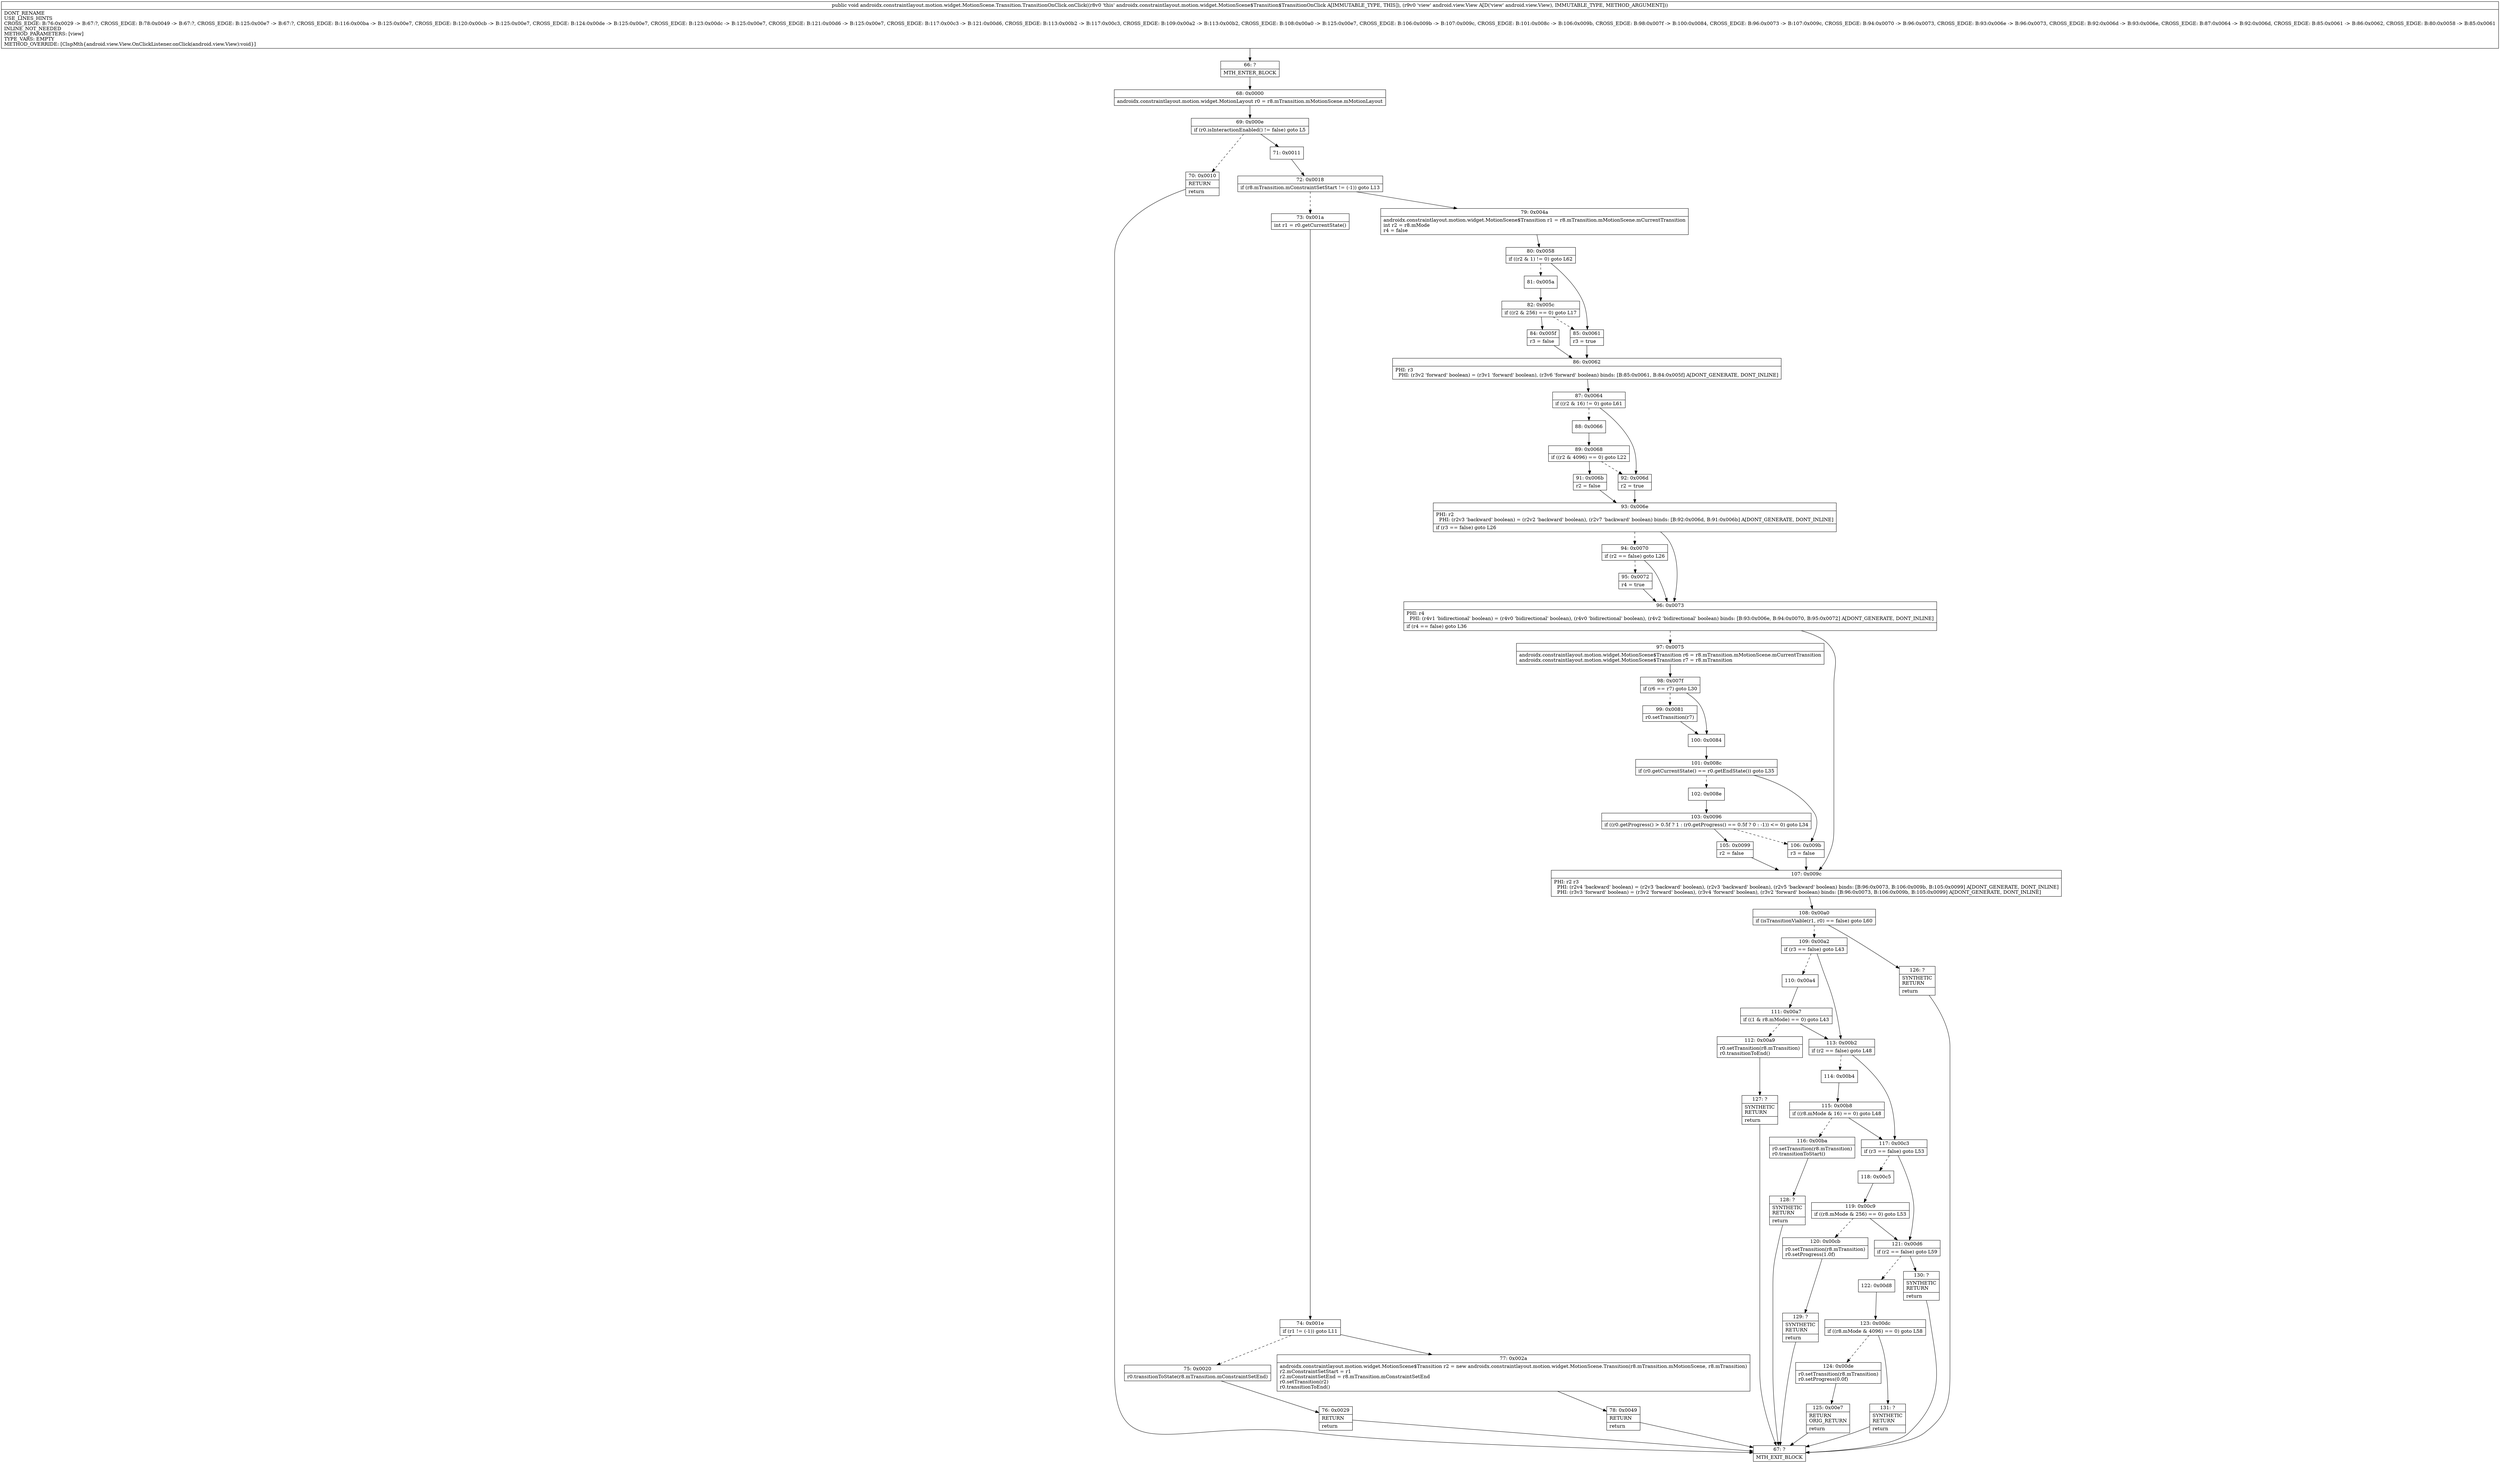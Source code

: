 digraph "CFG forandroidx.constraintlayout.motion.widget.MotionScene.Transition.TransitionOnClick.onClick(Landroid\/view\/View;)V" {
Node_66 [shape=record,label="{66\:\ ?|MTH_ENTER_BLOCK\l}"];
Node_68 [shape=record,label="{68\:\ 0x0000|androidx.constraintlayout.motion.widget.MotionLayout r0 = r8.mTransition.mMotionScene.mMotionLayout\l}"];
Node_69 [shape=record,label="{69\:\ 0x000e|if (r0.isInteractionEnabled() != false) goto L5\l}"];
Node_70 [shape=record,label="{70\:\ 0x0010|RETURN\l|return\l}"];
Node_67 [shape=record,label="{67\:\ ?|MTH_EXIT_BLOCK\l}"];
Node_71 [shape=record,label="{71\:\ 0x0011}"];
Node_72 [shape=record,label="{72\:\ 0x0018|if (r8.mTransition.mConstraintSetStart != (\-1)) goto L13\l}"];
Node_73 [shape=record,label="{73\:\ 0x001a|int r1 = r0.getCurrentState()\l}"];
Node_74 [shape=record,label="{74\:\ 0x001e|if (r1 != (\-1)) goto L11\l}"];
Node_75 [shape=record,label="{75\:\ 0x0020|r0.transitionToState(r8.mTransition.mConstraintSetEnd)\l}"];
Node_76 [shape=record,label="{76\:\ 0x0029|RETURN\l|return\l}"];
Node_77 [shape=record,label="{77\:\ 0x002a|androidx.constraintlayout.motion.widget.MotionScene$Transition r2 = new androidx.constraintlayout.motion.widget.MotionScene.Transition(r8.mTransition.mMotionScene, r8.mTransition)\lr2.mConstraintSetStart = r1\lr2.mConstraintSetEnd = r8.mTransition.mConstraintSetEnd\lr0.setTransition(r2)\lr0.transitionToEnd()\l}"];
Node_78 [shape=record,label="{78\:\ 0x0049|RETURN\l|return\l}"];
Node_79 [shape=record,label="{79\:\ 0x004a|androidx.constraintlayout.motion.widget.MotionScene$Transition r1 = r8.mTransition.mMotionScene.mCurrentTransition\lint r2 = r8.mMode\lr4 = false\l}"];
Node_80 [shape=record,label="{80\:\ 0x0058|if ((r2 & 1) != 0) goto L62\l}"];
Node_81 [shape=record,label="{81\:\ 0x005a}"];
Node_82 [shape=record,label="{82\:\ 0x005c|if ((r2 & 256) == 0) goto L17\l}"];
Node_84 [shape=record,label="{84\:\ 0x005f|r3 = false\l}"];
Node_86 [shape=record,label="{86\:\ 0x0062|PHI: r3 \l  PHI: (r3v2 'forward' boolean) = (r3v1 'forward' boolean), (r3v6 'forward' boolean) binds: [B:85:0x0061, B:84:0x005f] A[DONT_GENERATE, DONT_INLINE]\l}"];
Node_87 [shape=record,label="{87\:\ 0x0064|if ((r2 & 16) != 0) goto L61\l}"];
Node_88 [shape=record,label="{88\:\ 0x0066}"];
Node_89 [shape=record,label="{89\:\ 0x0068|if ((r2 & 4096) == 0) goto L22\l}"];
Node_91 [shape=record,label="{91\:\ 0x006b|r2 = false\l}"];
Node_93 [shape=record,label="{93\:\ 0x006e|PHI: r2 \l  PHI: (r2v3 'backward' boolean) = (r2v2 'backward' boolean), (r2v7 'backward' boolean) binds: [B:92:0x006d, B:91:0x006b] A[DONT_GENERATE, DONT_INLINE]\l|if (r3 == false) goto L26\l}"];
Node_94 [shape=record,label="{94\:\ 0x0070|if (r2 == false) goto L26\l}"];
Node_95 [shape=record,label="{95\:\ 0x0072|r4 = true\l}"];
Node_96 [shape=record,label="{96\:\ 0x0073|PHI: r4 \l  PHI: (r4v1 'bidirectional' boolean) = (r4v0 'bidirectional' boolean), (r4v0 'bidirectional' boolean), (r4v2 'bidirectional' boolean) binds: [B:93:0x006e, B:94:0x0070, B:95:0x0072] A[DONT_GENERATE, DONT_INLINE]\l|if (r4 == false) goto L36\l}"];
Node_97 [shape=record,label="{97\:\ 0x0075|androidx.constraintlayout.motion.widget.MotionScene$Transition r6 = r8.mTransition.mMotionScene.mCurrentTransition\landroidx.constraintlayout.motion.widget.MotionScene$Transition r7 = r8.mTransition\l}"];
Node_98 [shape=record,label="{98\:\ 0x007f|if (r6 == r7) goto L30\l}"];
Node_99 [shape=record,label="{99\:\ 0x0081|r0.setTransition(r7)\l}"];
Node_100 [shape=record,label="{100\:\ 0x0084}"];
Node_101 [shape=record,label="{101\:\ 0x008c|if (r0.getCurrentState() == r0.getEndState()) goto L35\l}"];
Node_102 [shape=record,label="{102\:\ 0x008e}"];
Node_103 [shape=record,label="{103\:\ 0x0096|if ((r0.getProgress() \> 0.5f ? 1 : (r0.getProgress() == 0.5f ? 0 : \-1)) \<= 0) goto L34\l}"];
Node_105 [shape=record,label="{105\:\ 0x0099|r2 = false\l}"];
Node_106 [shape=record,label="{106\:\ 0x009b|r3 = false\l}"];
Node_107 [shape=record,label="{107\:\ 0x009c|PHI: r2 r3 \l  PHI: (r2v4 'backward' boolean) = (r2v3 'backward' boolean), (r2v3 'backward' boolean), (r2v5 'backward' boolean) binds: [B:96:0x0073, B:106:0x009b, B:105:0x0099] A[DONT_GENERATE, DONT_INLINE]\l  PHI: (r3v3 'forward' boolean) = (r3v2 'forward' boolean), (r3v4 'forward' boolean), (r3v2 'forward' boolean) binds: [B:96:0x0073, B:106:0x009b, B:105:0x0099] A[DONT_GENERATE, DONT_INLINE]\l}"];
Node_108 [shape=record,label="{108\:\ 0x00a0|if (isTransitionViable(r1, r0) == false) goto L60\l}"];
Node_109 [shape=record,label="{109\:\ 0x00a2|if (r3 == false) goto L43\l}"];
Node_110 [shape=record,label="{110\:\ 0x00a4}"];
Node_111 [shape=record,label="{111\:\ 0x00a7|if ((1 & r8.mMode) == 0) goto L43\l}"];
Node_112 [shape=record,label="{112\:\ 0x00a9|r0.setTransition(r8.mTransition)\lr0.transitionToEnd()\l}"];
Node_127 [shape=record,label="{127\:\ ?|SYNTHETIC\lRETURN\l|return\l}"];
Node_113 [shape=record,label="{113\:\ 0x00b2|if (r2 == false) goto L48\l}"];
Node_114 [shape=record,label="{114\:\ 0x00b4}"];
Node_115 [shape=record,label="{115\:\ 0x00b8|if ((r8.mMode & 16) == 0) goto L48\l}"];
Node_116 [shape=record,label="{116\:\ 0x00ba|r0.setTransition(r8.mTransition)\lr0.transitionToStart()\l}"];
Node_128 [shape=record,label="{128\:\ ?|SYNTHETIC\lRETURN\l|return\l}"];
Node_117 [shape=record,label="{117\:\ 0x00c3|if (r3 == false) goto L53\l}"];
Node_118 [shape=record,label="{118\:\ 0x00c5}"];
Node_119 [shape=record,label="{119\:\ 0x00c9|if ((r8.mMode & 256) == 0) goto L53\l}"];
Node_120 [shape=record,label="{120\:\ 0x00cb|r0.setTransition(r8.mTransition)\lr0.setProgress(1.0f)\l}"];
Node_129 [shape=record,label="{129\:\ ?|SYNTHETIC\lRETURN\l|return\l}"];
Node_121 [shape=record,label="{121\:\ 0x00d6|if (r2 == false) goto L59\l}"];
Node_122 [shape=record,label="{122\:\ 0x00d8}"];
Node_123 [shape=record,label="{123\:\ 0x00dc|if ((r8.mMode & 4096) == 0) goto L58\l}"];
Node_124 [shape=record,label="{124\:\ 0x00de|r0.setTransition(r8.mTransition)\lr0.setProgress(0.0f)\l}"];
Node_125 [shape=record,label="{125\:\ 0x00e7|RETURN\lORIG_RETURN\l|return\l}"];
Node_131 [shape=record,label="{131\:\ ?|SYNTHETIC\lRETURN\l|return\l}"];
Node_130 [shape=record,label="{130\:\ ?|SYNTHETIC\lRETURN\l|return\l}"];
Node_126 [shape=record,label="{126\:\ ?|SYNTHETIC\lRETURN\l|return\l}"];
Node_92 [shape=record,label="{92\:\ 0x006d|r2 = true\l}"];
Node_85 [shape=record,label="{85\:\ 0x0061|r3 = true\l}"];
MethodNode[shape=record,label="{public void androidx.constraintlayout.motion.widget.MotionScene.Transition.TransitionOnClick.onClick((r8v0 'this' androidx.constraintlayout.motion.widget.MotionScene$Transition$TransitionOnClick A[IMMUTABLE_TYPE, THIS]), (r9v0 'view' android.view.View A[D('view' android.view.View), IMMUTABLE_TYPE, METHOD_ARGUMENT]))  | DONT_RENAME\lUSE_LINES_HINTS\lCROSS_EDGE: B:76:0x0029 \-\> B:67:?, CROSS_EDGE: B:78:0x0049 \-\> B:67:?, CROSS_EDGE: B:125:0x00e7 \-\> B:67:?, CROSS_EDGE: B:116:0x00ba \-\> B:125:0x00e7, CROSS_EDGE: B:120:0x00cb \-\> B:125:0x00e7, CROSS_EDGE: B:124:0x00de \-\> B:125:0x00e7, CROSS_EDGE: B:123:0x00dc \-\> B:125:0x00e7, CROSS_EDGE: B:121:0x00d6 \-\> B:125:0x00e7, CROSS_EDGE: B:117:0x00c3 \-\> B:121:0x00d6, CROSS_EDGE: B:113:0x00b2 \-\> B:117:0x00c3, CROSS_EDGE: B:109:0x00a2 \-\> B:113:0x00b2, CROSS_EDGE: B:108:0x00a0 \-\> B:125:0x00e7, CROSS_EDGE: B:106:0x009b \-\> B:107:0x009c, CROSS_EDGE: B:101:0x008c \-\> B:106:0x009b, CROSS_EDGE: B:98:0x007f \-\> B:100:0x0084, CROSS_EDGE: B:96:0x0073 \-\> B:107:0x009c, CROSS_EDGE: B:94:0x0070 \-\> B:96:0x0073, CROSS_EDGE: B:93:0x006e \-\> B:96:0x0073, CROSS_EDGE: B:92:0x006d \-\> B:93:0x006e, CROSS_EDGE: B:87:0x0064 \-\> B:92:0x006d, CROSS_EDGE: B:85:0x0061 \-\> B:86:0x0062, CROSS_EDGE: B:80:0x0058 \-\> B:85:0x0061\lINLINE_NOT_NEEDED\lMETHOD_PARAMETERS: [view]\lTYPE_VARS: EMPTY\lMETHOD_OVERRIDE: [ClspMth\{android.view.View.OnClickListener.onClick(android.view.View):void\}]\l}"];
MethodNode -> Node_66;Node_66 -> Node_68;
Node_68 -> Node_69;
Node_69 -> Node_70[style=dashed];
Node_69 -> Node_71;
Node_70 -> Node_67;
Node_71 -> Node_72;
Node_72 -> Node_73[style=dashed];
Node_72 -> Node_79;
Node_73 -> Node_74;
Node_74 -> Node_75[style=dashed];
Node_74 -> Node_77;
Node_75 -> Node_76;
Node_76 -> Node_67;
Node_77 -> Node_78;
Node_78 -> Node_67;
Node_79 -> Node_80;
Node_80 -> Node_81[style=dashed];
Node_80 -> Node_85;
Node_81 -> Node_82;
Node_82 -> Node_84;
Node_82 -> Node_85[style=dashed];
Node_84 -> Node_86;
Node_86 -> Node_87;
Node_87 -> Node_88[style=dashed];
Node_87 -> Node_92;
Node_88 -> Node_89;
Node_89 -> Node_91;
Node_89 -> Node_92[style=dashed];
Node_91 -> Node_93;
Node_93 -> Node_94[style=dashed];
Node_93 -> Node_96;
Node_94 -> Node_95[style=dashed];
Node_94 -> Node_96;
Node_95 -> Node_96;
Node_96 -> Node_97[style=dashed];
Node_96 -> Node_107;
Node_97 -> Node_98;
Node_98 -> Node_99[style=dashed];
Node_98 -> Node_100;
Node_99 -> Node_100;
Node_100 -> Node_101;
Node_101 -> Node_102[style=dashed];
Node_101 -> Node_106;
Node_102 -> Node_103;
Node_103 -> Node_105;
Node_103 -> Node_106[style=dashed];
Node_105 -> Node_107;
Node_106 -> Node_107;
Node_107 -> Node_108;
Node_108 -> Node_109[style=dashed];
Node_108 -> Node_126;
Node_109 -> Node_110[style=dashed];
Node_109 -> Node_113;
Node_110 -> Node_111;
Node_111 -> Node_112[style=dashed];
Node_111 -> Node_113;
Node_112 -> Node_127;
Node_127 -> Node_67;
Node_113 -> Node_114[style=dashed];
Node_113 -> Node_117;
Node_114 -> Node_115;
Node_115 -> Node_116[style=dashed];
Node_115 -> Node_117;
Node_116 -> Node_128;
Node_128 -> Node_67;
Node_117 -> Node_118[style=dashed];
Node_117 -> Node_121;
Node_118 -> Node_119;
Node_119 -> Node_120[style=dashed];
Node_119 -> Node_121;
Node_120 -> Node_129;
Node_129 -> Node_67;
Node_121 -> Node_122[style=dashed];
Node_121 -> Node_130;
Node_122 -> Node_123;
Node_123 -> Node_124[style=dashed];
Node_123 -> Node_131;
Node_124 -> Node_125;
Node_125 -> Node_67;
Node_131 -> Node_67;
Node_130 -> Node_67;
Node_126 -> Node_67;
Node_92 -> Node_93;
Node_85 -> Node_86;
}

